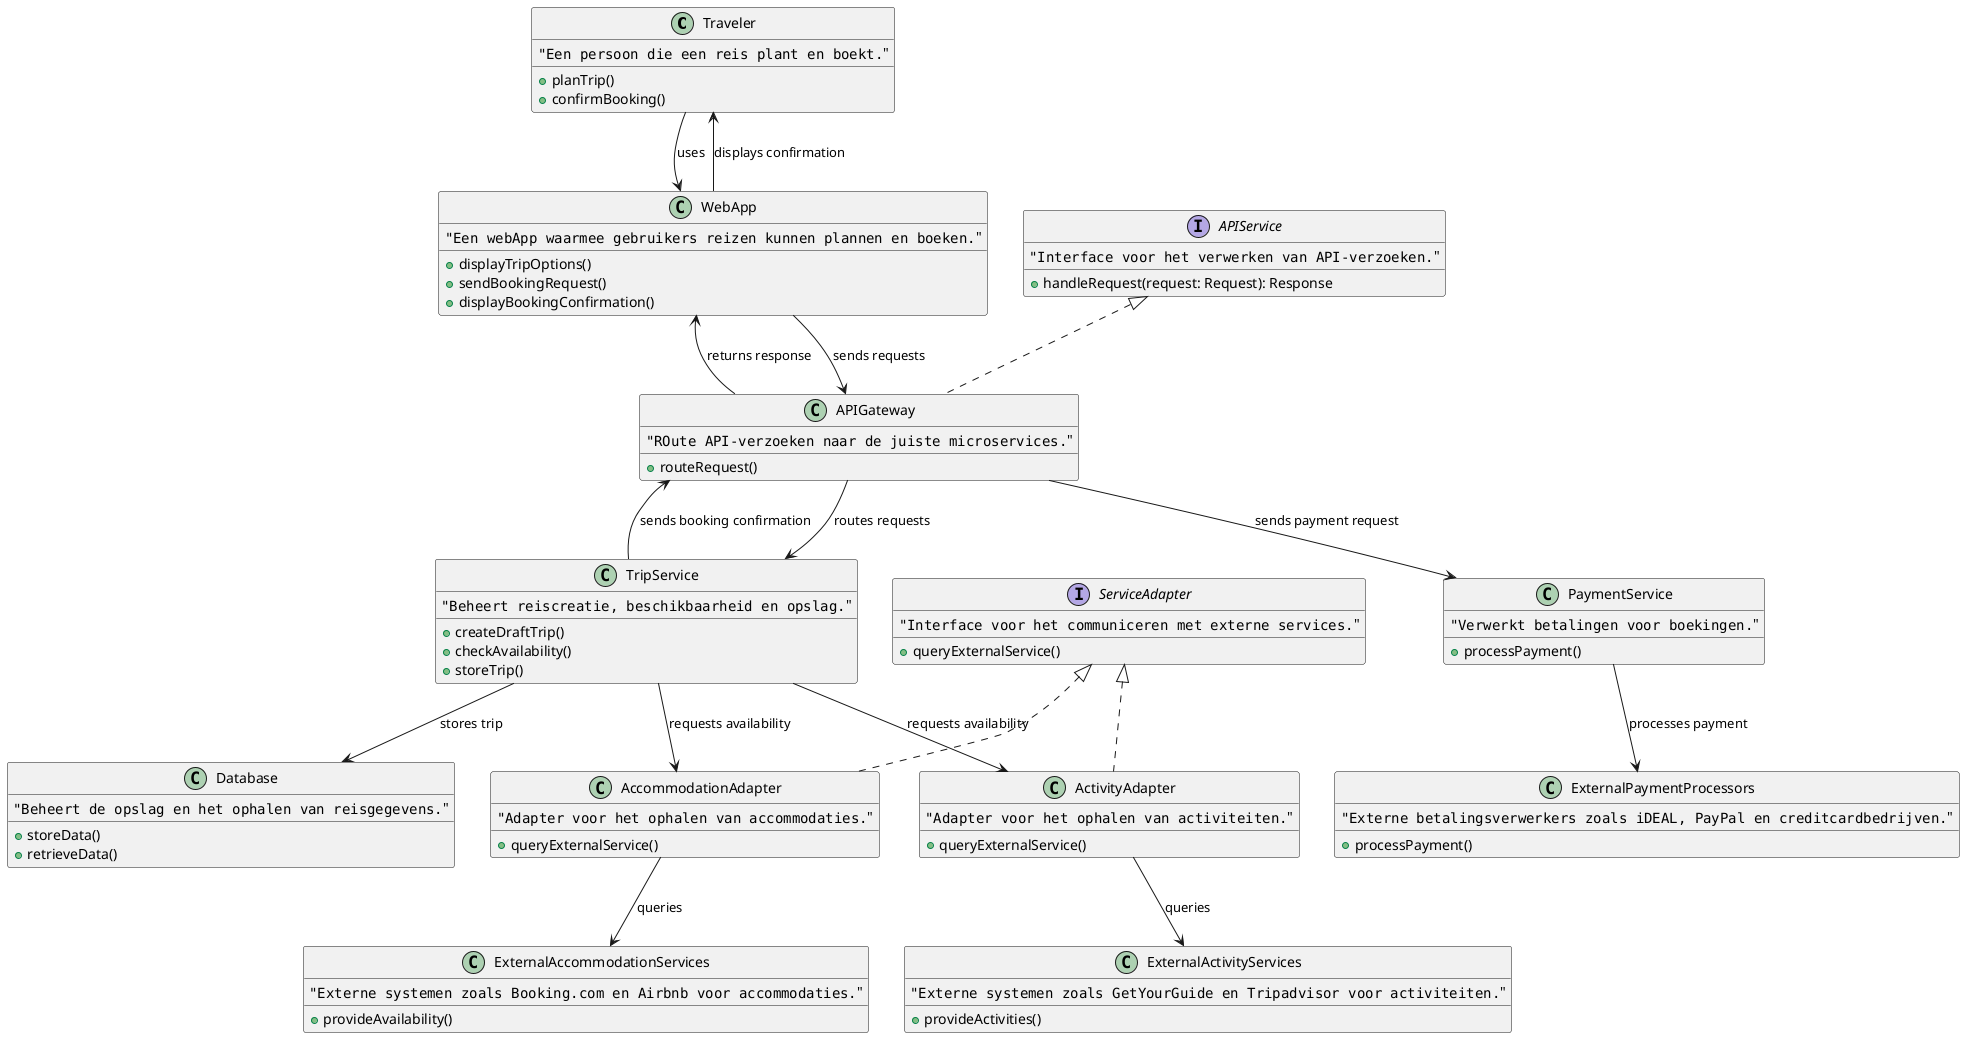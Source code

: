 @startuml "Triptop Travel Booking - Class Diagram"

class Traveler {
    """Een persoon die een reis plant en boekt."""
    +planTrip()
    +confirmBooking()
}

class WebApp {
    """Een webApp waarmee gebruikers reizen kunnen plannen en boeken."""
    +displayTripOptions()
    +sendBookingRequest()
    +displayBookingConfirmation()
}

interface APIService {
    """Interface voor het verwerken van API-verzoeken."""
    +handleRequest(request: Request): Response
}

class APIGateway implements APIService {
    """ROute API-verzoeken naar de juiste microservices."""
    +routeRequest()
}

class TripService {
    """Beheert reiscreatie, beschikbaarheid en opslag."""
    +createDraftTrip()
    +checkAvailability()
    +storeTrip()
}

interface ServiceAdapter {
    """Interface voor het communiceren met externe services."""
    +queryExternalService()
}

class AccommodationAdapter implements ServiceAdapter {
    """Adapter voor het ophalen van accommodaties."""
    +queryExternalService()
}

class ActivityAdapter implements ServiceAdapter {
    """Adapter voor het ophalen van activiteiten."""
    +queryExternalService()
}

class PaymentService {
    """Verwerkt betalingen voor boekingen."""
    +processPayment()
}

class Database {
    """Beheert de opslag en het ophalen van reisgegevens."""
    +storeData()
    +retrieveData()
}

class ExternalAccommodationServices {
    """Externe systemen zoals Booking.com en Airbnb voor accommodaties."""
    +provideAvailability()
}

class ExternalActivityServices {
    """Externe systemen zoals GetYourGuide en Tripadvisor voor activiteiten."""
    +provideActivities()
}

class ExternalPaymentProcessors {
    """Externe betalingsverwerkers zoals iDEAL, PayPal en creditcardbedrijven."""
    +processPayment()
}

Traveler --> WebApp : uses
WebApp --> APIGateway : sends requests
APIGateway --> TripService : routes requests
TripService --> AccommodationAdapter : requests availability
TripService --> ActivityAdapter : requests availability
TripService --> Database : stores trip
AccommodationAdapter --> ExternalAccommodationServices : queries
ActivityAdapter --> ExternalActivityServices : queries
WebApp --> Traveler : displays confirmation
APIGateway --> PaymentService : sends payment request
PaymentService --> ExternalPaymentProcessors : processes payment
TripService --> APIGateway : sends booking confirmation
APIGateway --> WebApp : returns response

@enduml